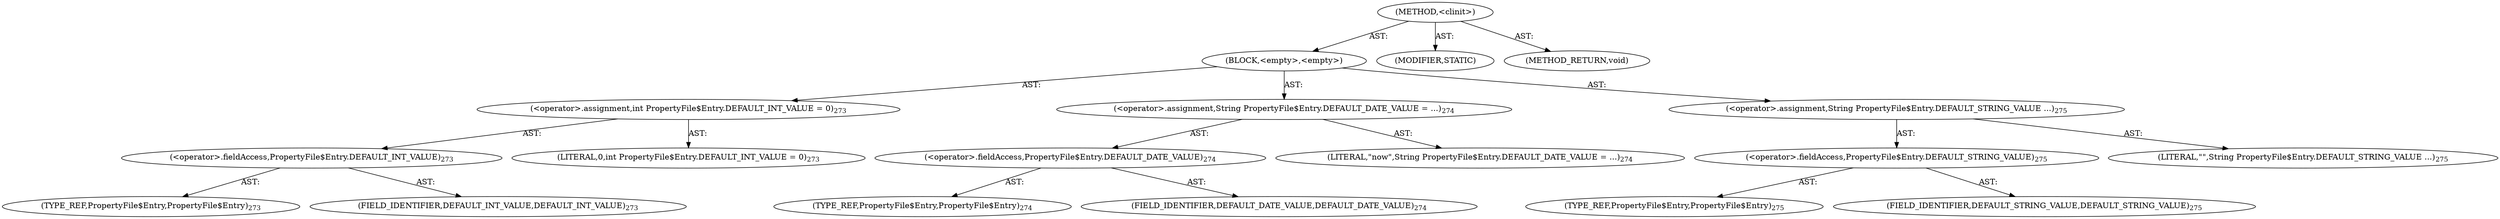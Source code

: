 digraph "&lt;clinit&gt;" {  
"111669149727" [label = <(METHOD,&lt;clinit&gt;)> ]
"25769803892" [label = <(BLOCK,&lt;empty&gt;,&lt;empty&gt;)> ]
"30064771466" [label = <(&lt;operator&gt;.assignment,int PropertyFile$Entry.DEFAULT_INT_VALUE = 0)<SUB>273</SUB>> ]
"30064771467" [label = <(&lt;operator&gt;.fieldAccess,PropertyFile$Entry.DEFAULT_INT_VALUE)<SUB>273</SUB>> ]
"180388626451" [label = <(TYPE_REF,PropertyFile$Entry,PropertyFile$Entry)<SUB>273</SUB>> ]
"55834574970" [label = <(FIELD_IDENTIFIER,DEFAULT_INT_VALUE,DEFAULT_INT_VALUE)<SUB>273</SUB>> ]
"90194313293" [label = <(LITERAL,0,int PropertyFile$Entry.DEFAULT_INT_VALUE = 0)<SUB>273</SUB>> ]
"30064771468" [label = <(&lt;operator&gt;.assignment,String PropertyFile$Entry.DEFAULT_DATE_VALUE = ...)<SUB>274</SUB>> ]
"30064771469" [label = <(&lt;operator&gt;.fieldAccess,PropertyFile$Entry.DEFAULT_DATE_VALUE)<SUB>274</SUB>> ]
"180388626452" [label = <(TYPE_REF,PropertyFile$Entry,PropertyFile$Entry)<SUB>274</SUB>> ]
"55834574971" [label = <(FIELD_IDENTIFIER,DEFAULT_DATE_VALUE,DEFAULT_DATE_VALUE)<SUB>274</SUB>> ]
"90194313294" [label = <(LITERAL,&quot;now&quot;,String PropertyFile$Entry.DEFAULT_DATE_VALUE = ...)<SUB>274</SUB>> ]
"30064771470" [label = <(&lt;operator&gt;.assignment,String PropertyFile$Entry.DEFAULT_STRING_VALUE ...)<SUB>275</SUB>> ]
"30064771471" [label = <(&lt;operator&gt;.fieldAccess,PropertyFile$Entry.DEFAULT_STRING_VALUE)<SUB>275</SUB>> ]
"180388626453" [label = <(TYPE_REF,PropertyFile$Entry,PropertyFile$Entry)<SUB>275</SUB>> ]
"55834574972" [label = <(FIELD_IDENTIFIER,DEFAULT_STRING_VALUE,DEFAULT_STRING_VALUE)<SUB>275</SUB>> ]
"90194313295" [label = <(LITERAL,&quot;&quot;,String PropertyFile$Entry.DEFAULT_STRING_VALUE ...)<SUB>275</SUB>> ]
"133143986268" [label = <(MODIFIER,STATIC)> ]
"128849018911" [label = <(METHOD_RETURN,void)> ]
  "111669149727" -> "25769803892"  [ label = "AST: "] 
  "111669149727" -> "133143986268"  [ label = "AST: "] 
  "111669149727" -> "128849018911"  [ label = "AST: "] 
  "25769803892" -> "30064771466"  [ label = "AST: "] 
  "25769803892" -> "30064771468"  [ label = "AST: "] 
  "25769803892" -> "30064771470"  [ label = "AST: "] 
  "30064771466" -> "30064771467"  [ label = "AST: "] 
  "30064771466" -> "90194313293"  [ label = "AST: "] 
  "30064771467" -> "180388626451"  [ label = "AST: "] 
  "30064771467" -> "55834574970"  [ label = "AST: "] 
  "30064771468" -> "30064771469"  [ label = "AST: "] 
  "30064771468" -> "90194313294"  [ label = "AST: "] 
  "30064771469" -> "180388626452"  [ label = "AST: "] 
  "30064771469" -> "55834574971"  [ label = "AST: "] 
  "30064771470" -> "30064771471"  [ label = "AST: "] 
  "30064771470" -> "90194313295"  [ label = "AST: "] 
  "30064771471" -> "180388626453"  [ label = "AST: "] 
  "30064771471" -> "55834574972"  [ label = "AST: "] 
}

